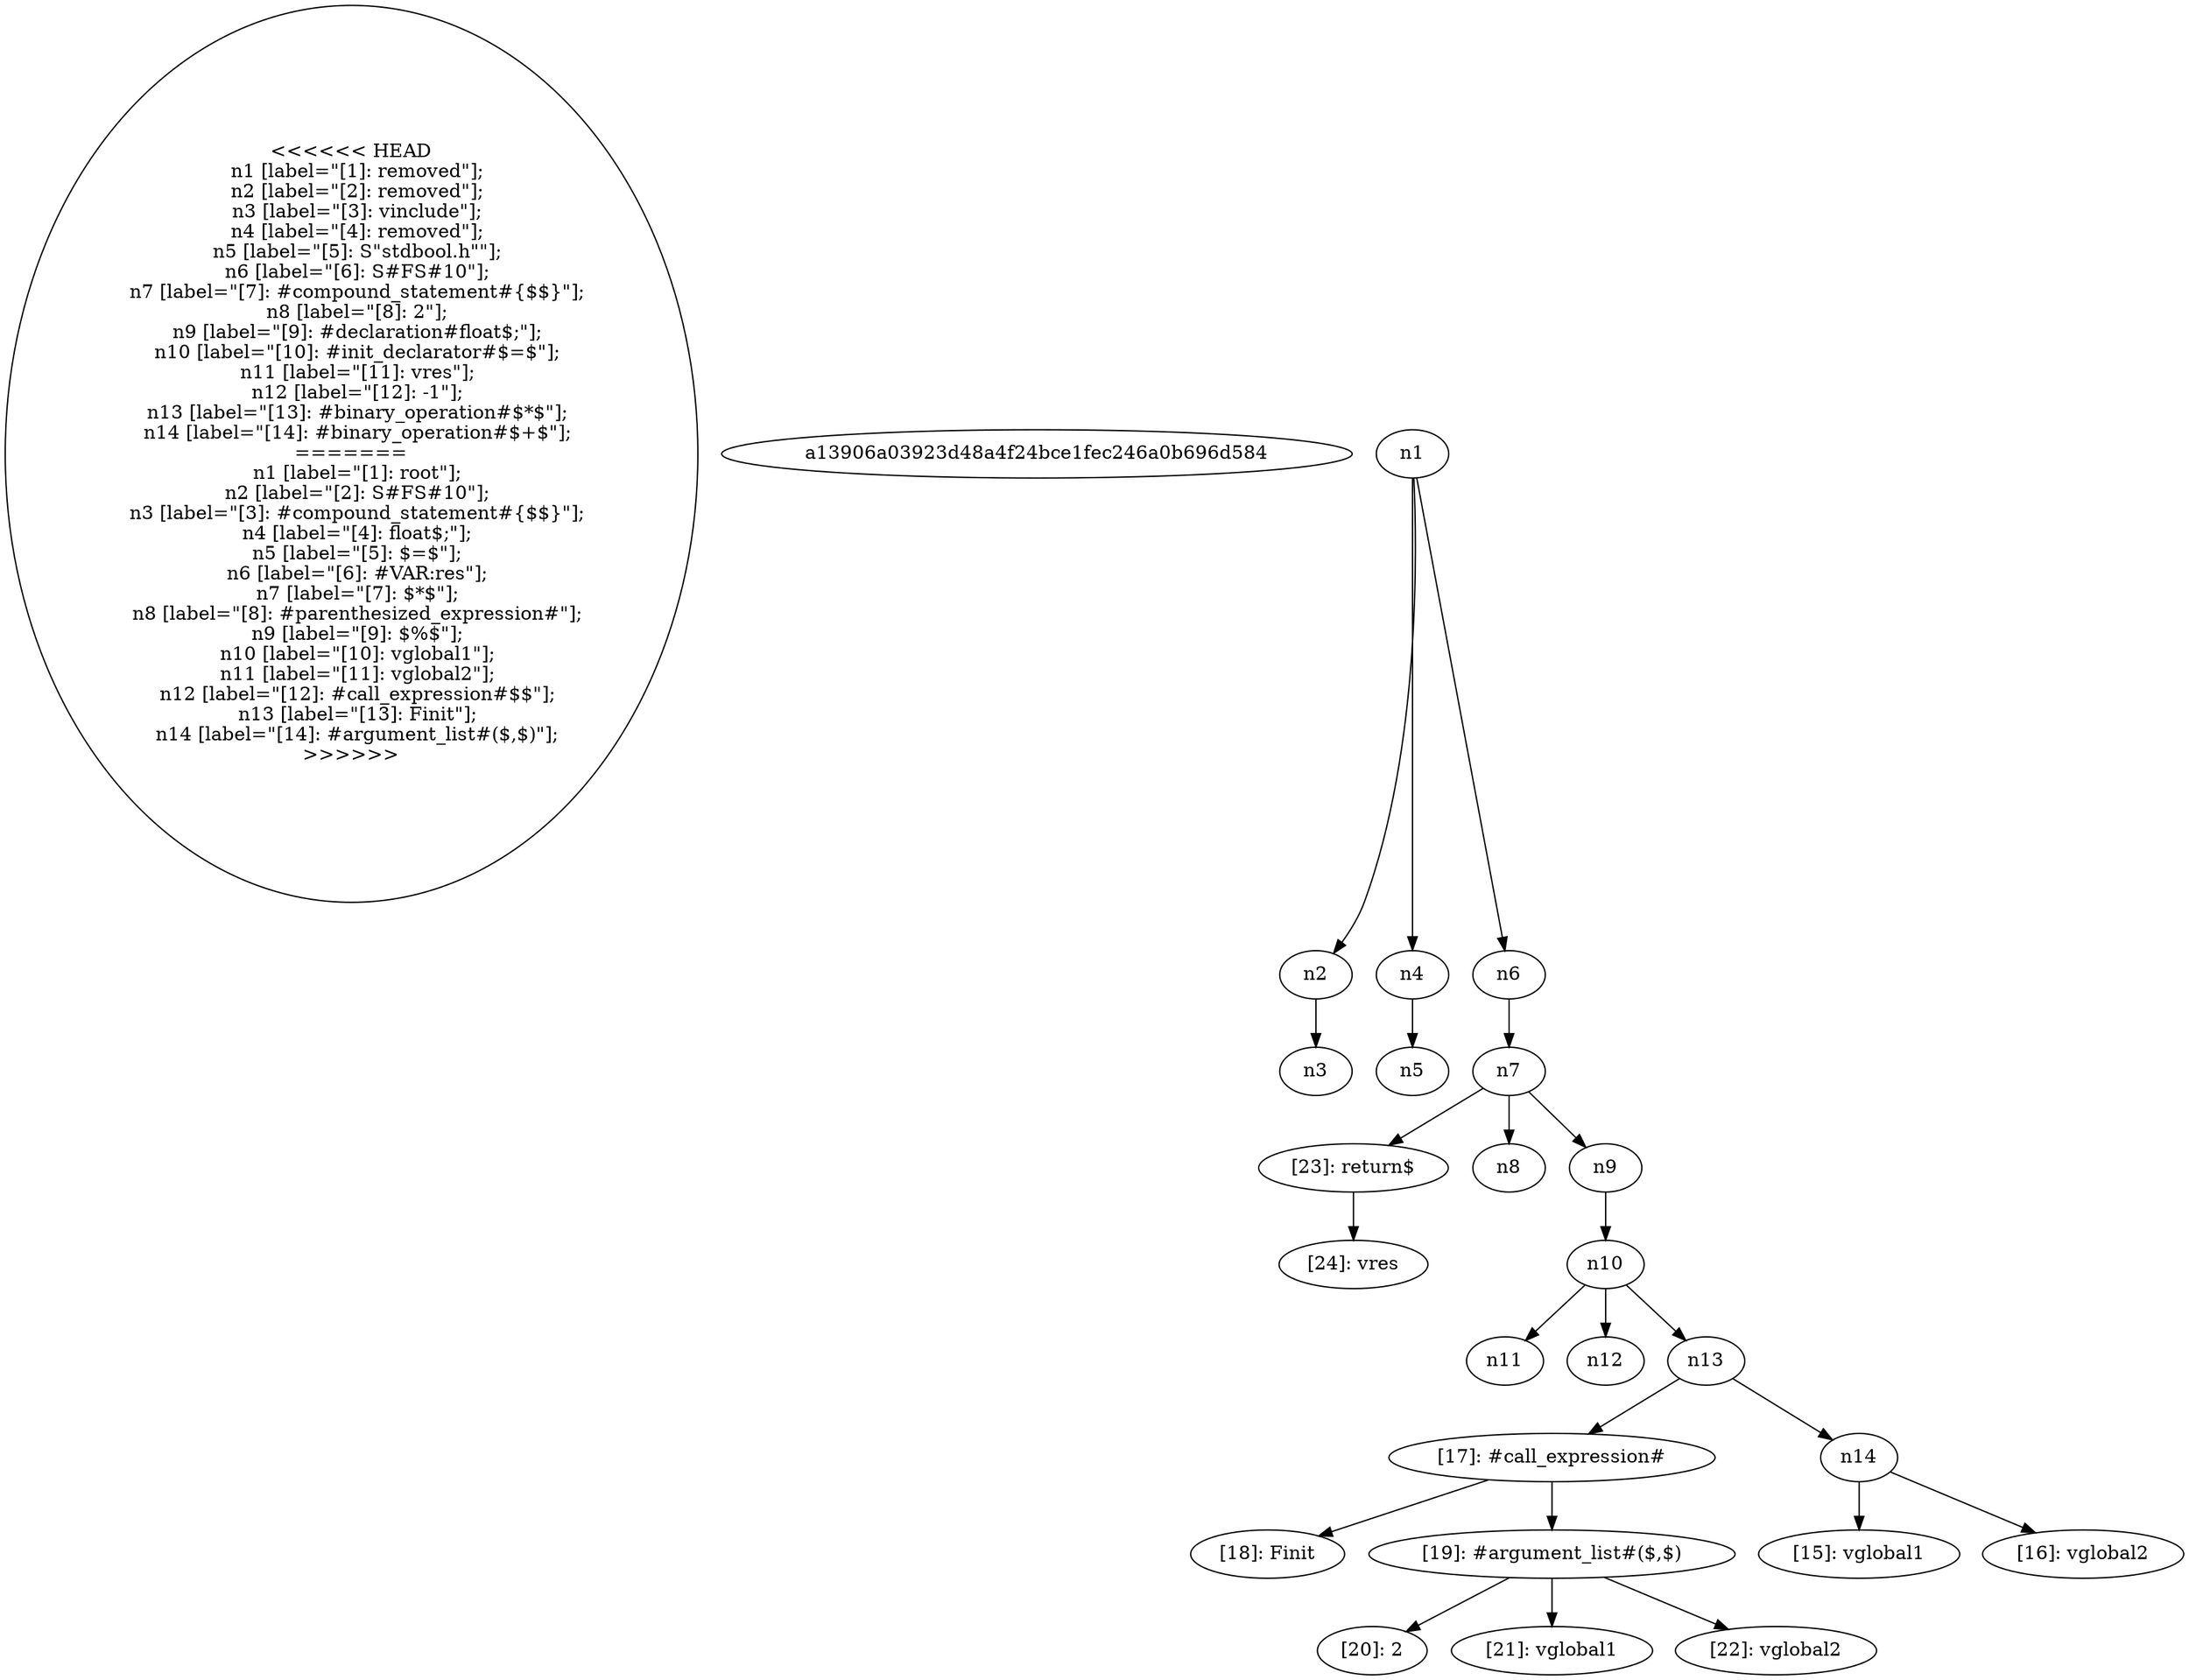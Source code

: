 digraph CASS {
  node [shape=ellipse];
<<<<<<< HEAD
  n1 [label="[1]: removed"];
  n2 [label="[2]: removed"];
  n3 [label="[3]: vinclude"];
  n4 [label="[4]: removed"];
  n5 [label="[5]: S\"stdbool.h\""];
  n6 [label="[6]: S#FS#10"];
  n7 [label="[7]: #compound_statement#{$$}"];
  n8 [label="[8]: 2"];
  n9 [label="[9]: #declaration#float$;"];
  n10 [label="[10]: #init_declarator#$=$"];
  n11 [label="[11]: vres"];
  n12 [label="[12]: -1"];
  n13 [label="[13]: #binary_operation#$*$"];
  n14 [label="[14]: #binary_operation#$+$"];
=======
  n1 [label="[1]: root"];
  n2 [label="[2]: S#FS#10"];
  n3 [label="[3]: #compound_statement#{$$}"];
  n4 [label="[4]: float$;"];
  n5 [label="[5]: $=$"];
  n6 [label="[6]: #VAR:res"];
  n7 [label="[7]: $*$"];
  n8 [label="[8]: #parenthesized_expression#"];
  n9 [label="[9]: $%$"];
  n10 [label="[10]: vglobal1"];
  n11 [label="[11]: vglobal2"];
  n12 [label="[12]: #call_expression#$$"];
  n13 [label="[13]: Finit"];
  n14 [label="[14]: #argument_list#($,$)"];
>>>>>>> a13906a03923d48a4f24bce1fec246a0b696d584
  n15 [label="[15]: vglobal1"];
  n16 [label="[16]: vglobal2"];
  n17 [label="[17]: #call_expression#"];
  n18 [label="[18]: Finit"];
  n19 [label="[19]: #argument_list#($,$)"];
  n20 [label="[20]: 2"];
  n21 [label="[21]: vglobal1"];
  n22 [label="[22]: vglobal2"];
  n23 [label="[23]: return$"];
  n24 [label="[24]: vres"];
  n1 -> n2;
  n2 -> n3;
  n1 -> n4;
  n4 -> n5;
  n1 -> n6;
  n6 -> n7;
  n7 -> n8;
  n7 -> n9;
  n9 -> n10;
  n10 -> n11;
  n10 -> n12;
  n10 -> n13;
  n13 -> n14;
  n14 -> n15;
  n14 -> n16;
  n13 -> n17;
  n17 -> n18;
  n17 -> n19;
  n19 -> n20;
  n19 -> n21;
  n19 -> n22;
  n7 -> n23;
  n23 -> n24;
}